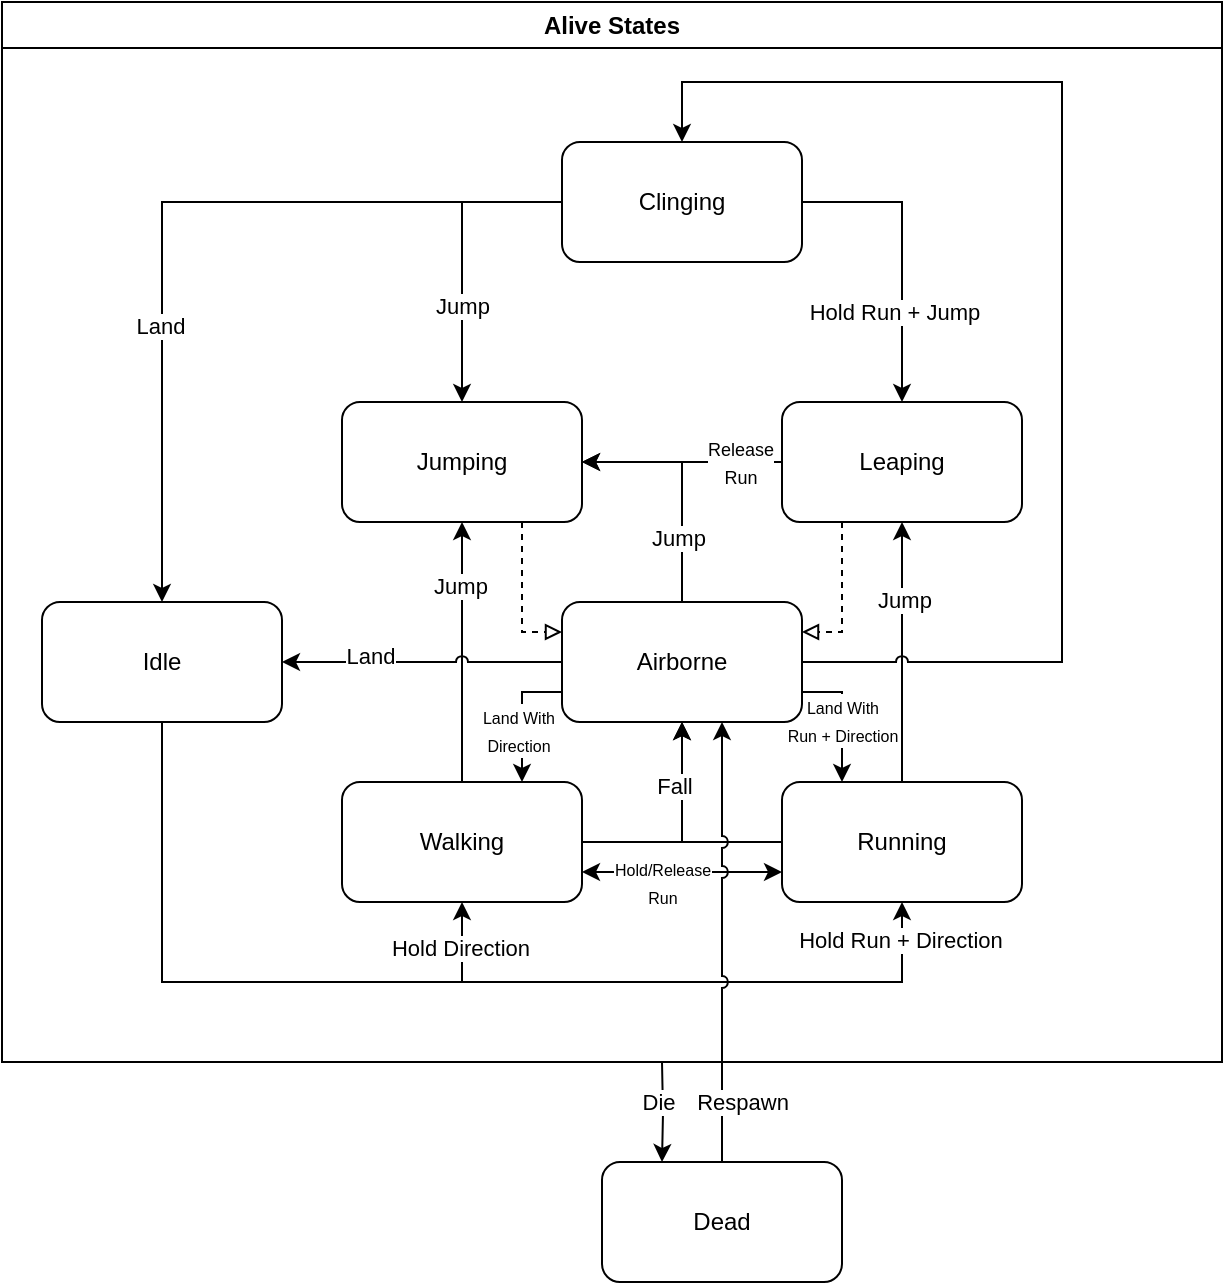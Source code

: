 <mxfile version="26.1.3">
  <diagram name="Pagina-1" id="75riPtHZIZuyYw4rPMqo">
    <mxGraphModel dx="1259" dy="699" grid="1" gridSize="10" guides="1" tooltips="1" connect="1" arrows="1" fold="1" page="1" pageScale="1" pageWidth="827" pageHeight="1169" math="0" shadow="0">
      <root>
        <mxCell id="0" />
        <mxCell id="1" parent="0" />
        <mxCell id="wvFnFIh77iChY-fpM24G-20" style="edgeStyle=orthogonalEdgeStyle;rounded=0;orthogonalLoop=1;jettySize=auto;html=1;exitX=0.5;exitY=1;exitDx=0;exitDy=0;entryX=0.5;entryY=1;entryDx=0;entryDy=0;" edge="1" parent="1" source="wvFnFIh77iChY-fpM24G-1" target="wvFnFIh77iChY-fpM24G-2">
          <mxGeometry relative="1" as="geometry">
            <Array as="points">
              <mxPoint x="270" y="860" />
              <mxPoint x="420" y="860" />
            </Array>
          </mxGeometry>
        </mxCell>
        <mxCell id="wvFnFIh77iChY-fpM24G-41" value="Hold Direction" style="edgeLabel;html=1;align=center;verticalAlign=middle;resizable=0;points=[];" vertex="1" connectable="0" parent="wvFnFIh77iChY-fpM24G-20">
          <mxGeometry x="0.856" y="1" relative="1" as="geometry">
            <mxPoint as="offset" />
          </mxGeometry>
        </mxCell>
        <mxCell id="wvFnFIh77iChY-fpM24G-21" style="edgeStyle=orthogonalEdgeStyle;rounded=0;orthogonalLoop=1;jettySize=auto;html=1;exitX=0.5;exitY=1;exitDx=0;exitDy=0;entryX=0.5;entryY=1;entryDx=0;entryDy=0;" edge="1" parent="1" source="wvFnFIh77iChY-fpM24G-1" target="wvFnFIh77iChY-fpM24G-3">
          <mxGeometry relative="1" as="geometry">
            <Array as="points">
              <mxPoint x="270" y="860" />
              <mxPoint x="640" y="860" />
            </Array>
          </mxGeometry>
        </mxCell>
        <mxCell id="wvFnFIh77iChY-fpM24G-42" value="Hold Run + Direction" style="edgeLabel;html=1;align=center;verticalAlign=middle;resizable=0;points=[];" vertex="1" connectable="0" parent="wvFnFIh77iChY-fpM24G-21">
          <mxGeometry x="0.929" y="1" relative="1" as="geometry">
            <mxPoint as="offset" />
          </mxGeometry>
        </mxCell>
        <mxCell id="wvFnFIh77iChY-fpM24G-1" value="Idle" style="rounded=1;whiteSpace=wrap;html=1;" vertex="1" parent="1">
          <mxGeometry x="210" y="670" width="120" height="60" as="geometry" />
        </mxCell>
        <mxCell id="wvFnFIh77iChY-fpM24G-11" style="edgeStyle=orthogonalEdgeStyle;rounded=0;orthogonalLoop=1;jettySize=auto;html=1;exitX=0.5;exitY=0;exitDx=0;exitDy=0;" edge="1" parent="1" source="wvFnFIh77iChY-fpM24G-2" target="wvFnFIh77iChY-fpM24G-4">
          <mxGeometry relative="1" as="geometry" />
        </mxCell>
        <mxCell id="wvFnFIh77iChY-fpM24G-38" value="Jump" style="edgeLabel;html=1;align=center;verticalAlign=middle;resizable=0;points=[];" vertex="1" connectable="0" parent="wvFnFIh77iChY-fpM24G-11">
          <mxGeometry x="0.506" y="1" relative="1" as="geometry">
            <mxPoint as="offset" />
          </mxGeometry>
        </mxCell>
        <mxCell id="wvFnFIh77iChY-fpM24G-12" style="edgeStyle=orthogonalEdgeStyle;rounded=0;orthogonalLoop=1;jettySize=auto;html=1;exitX=1;exitY=0.5;exitDx=0;exitDy=0;entryX=0.5;entryY=1;entryDx=0;entryDy=0;" edge="1" parent="1" source="wvFnFIh77iChY-fpM24G-2" target="wvFnFIh77iChY-fpM24G-9">
          <mxGeometry relative="1" as="geometry" />
        </mxCell>
        <mxCell id="wvFnFIh77iChY-fpM24G-31" style="edgeStyle=orthogonalEdgeStyle;rounded=0;orthogonalLoop=1;jettySize=auto;html=1;exitX=1;exitY=0.75;exitDx=0;exitDy=0;entryX=0;entryY=0.75;entryDx=0;entryDy=0;startArrow=classic;startFill=1;" edge="1" parent="1" source="wvFnFIh77iChY-fpM24G-2" target="wvFnFIh77iChY-fpM24G-3">
          <mxGeometry relative="1" as="geometry" />
        </mxCell>
        <mxCell id="wvFnFIh77iChY-fpM24G-32" value="&lt;font style=&quot;font-size: 8px;&quot;&gt;Hold/Release&lt;br&gt;Run&lt;/font&gt;" style="edgeLabel;html=1;align=center;verticalAlign=middle;resizable=0;points=[];" vertex="1" connectable="0" parent="wvFnFIh77iChY-fpM24G-31">
          <mxGeometry x="-0.12" y="1" relative="1" as="geometry">
            <mxPoint x="-4" y="6" as="offset" />
          </mxGeometry>
        </mxCell>
        <mxCell id="wvFnFIh77iChY-fpM24G-2" value="Walking" style="rounded=1;whiteSpace=wrap;html=1;" vertex="1" parent="1">
          <mxGeometry x="360" y="760" width="120" height="60" as="geometry" />
        </mxCell>
        <mxCell id="wvFnFIh77iChY-fpM24G-10" style="edgeStyle=orthogonalEdgeStyle;rounded=0;orthogonalLoop=1;jettySize=auto;html=1;exitX=0.5;exitY=0;exitDx=0;exitDy=0;" edge="1" parent="1" source="wvFnFIh77iChY-fpM24G-3" target="wvFnFIh77iChY-fpM24G-5">
          <mxGeometry relative="1" as="geometry" />
        </mxCell>
        <mxCell id="wvFnFIh77iChY-fpM24G-37" value="Jump" style="edgeLabel;html=1;align=center;verticalAlign=middle;resizable=0;points=[];" vertex="1" connectable="0" parent="wvFnFIh77iChY-fpM24G-10">
          <mxGeometry x="0.399" y="-1" relative="1" as="geometry">
            <mxPoint as="offset" />
          </mxGeometry>
        </mxCell>
        <mxCell id="wvFnFIh77iChY-fpM24G-13" style="edgeStyle=orthogonalEdgeStyle;rounded=0;orthogonalLoop=1;jettySize=auto;html=1;exitX=0;exitY=0.5;exitDx=0;exitDy=0;" edge="1" parent="1" source="wvFnFIh77iChY-fpM24G-3" target="wvFnFIh77iChY-fpM24G-9">
          <mxGeometry relative="1" as="geometry" />
        </mxCell>
        <mxCell id="wvFnFIh77iChY-fpM24G-34" value="Fall" style="edgeLabel;html=1;align=center;verticalAlign=middle;resizable=0;points=[];" vertex="1" connectable="0" parent="wvFnFIh77iChY-fpM24G-13">
          <mxGeometry x="0.416" y="4" relative="1" as="geometry">
            <mxPoint as="offset" />
          </mxGeometry>
        </mxCell>
        <mxCell id="wvFnFIh77iChY-fpM24G-3" value="Running" style="rounded=1;whiteSpace=wrap;html=1;" vertex="1" parent="1">
          <mxGeometry x="580" y="760" width="120" height="60" as="geometry" />
        </mxCell>
        <mxCell id="wvFnFIh77iChY-fpM24G-48" style="edgeStyle=orthogonalEdgeStyle;rounded=0;orthogonalLoop=1;jettySize=auto;html=1;exitX=0.75;exitY=1;exitDx=0;exitDy=0;entryX=0;entryY=0.25;entryDx=0;entryDy=0;dashed=1;endArrow=block;endFill=0;" edge="1" parent="1" source="wvFnFIh77iChY-fpM24G-4" target="wvFnFIh77iChY-fpM24G-9">
          <mxGeometry relative="1" as="geometry" />
        </mxCell>
        <mxCell id="wvFnFIh77iChY-fpM24G-4" value="Jumping" style="rounded=1;whiteSpace=wrap;html=1;" vertex="1" parent="1">
          <mxGeometry x="360" y="570" width="120" height="60" as="geometry" />
        </mxCell>
        <mxCell id="wvFnFIh77iChY-fpM24G-16" style="edgeStyle=orthogonalEdgeStyle;rounded=0;orthogonalLoop=1;jettySize=auto;html=1;exitX=0;exitY=0.5;exitDx=0;exitDy=0;" edge="1" parent="1" source="wvFnFIh77iChY-fpM24G-5" target="wvFnFIh77iChY-fpM24G-4">
          <mxGeometry relative="1" as="geometry" />
        </mxCell>
        <mxCell id="wvFnFIh77iChY-fpM24G-35" value="&lt;font style=&quot;font-size: 9px;&quot;&gt;Release&lt;br&gt;Run&lt;/font&gt;" style="edgeLabel;html=1;align=center;verticalAlign=middle;resizable=0;points=[];" vertex="1" connectable="0" parent="wvFnFIh77iChY-fpM24G-16">
          <mxGeometry x="-0.58" y="-3" relative="1" as="geometry">
            <mxPoint y="3" as="offset" />
          </mxGeometry>
        </mxCell>
        <mxCell id="wvFnFIh77iChY-fpM24G-47" style="edgeStyle=orthogonalEdgeStyle;rounded=0;orthogonalLoop=1;jettySize=auto;html=1;exitX=0.25;exitY=1;exitDx=0;exitDy=0;entryX=1;entryY=0.25;entryDx=0;entryDy=0;dashed=1;endArrow=block;endFill=0;" edge="1" parent="1" source="wvFnFIh77iChY-fpM24G-5" target="wvFnFIh77iChY-fpM24G-9">
          <mxGeometry relative="1" as="geometry" />
        </mxCell>
        <mxCell id="wvFnFIh77iChY-fpM24G-5" value="Leaping" style="rounded=1;whiteSpace=wrap;html=1;" vertex="1" parent="1">
          <mxGeometry x="580" y="570" width="120" height="60" as="geometry" />
        </mxCell>
        <mxCell id="wvFnFIh77iChY-fpM24G-25" style="edgeStyle=orthogonalEdgeStyle;rounded=0;orthogonalLoop=1;jettySize=auto;html=1;exitX=0.5;exitY=0;exitDx=0;exitDy=0;entryX=0.5;entryY=1;entryDx=0;entryDy=0;jumpStyle=arc;" edge="1" parent="1" source="wvFnFIh77iChY-fpM24G-7">
          <mxGeometry relative="1" as="geometry">
            <mxPoint x="550" y="730" as="targetPoint" />
          </mxGeometry>
        </mxCell>
        <mxCell id="wvFnFIh77iChY-fpM24G-43" value="Respawn" style="edgeLabel;html=1;align=center;verticalAlign=middle;resizable=0;points=[];" vertex="1" connectable="0" parent="wvFnFIh77iChY-fpM24G-25">
          <mxGeometry x="-0.702" y="2" relative="1" as="geometry">
            <mxPoint x="12" y="3" as="offset" />
          </mxGeometry>
        </mxCell>
        <mxCell id="wvFnFIh77iChY-fpM24G-7" value="Dead" style="rounded=1;whiteSpace=wrap;html=1;" vertex="1" parent="1">
          <mxGeometry x="490" y="950" width="120" height="60" as="geometry" />
        </mxCell>
        <mxCell id="wvFnFIh77iChY-fpM24G-17" style="edgeStyle=orthogonalEdgeStyle;rounded=0;orthogonalLoop=1;jettySize=auto;html=1;exitX=0;exitY=0.5;exitDx=0;exitDy=0;entryX=0.5;entryY=0;entryDx=0;entryDy=0;" edge="1" parent="1" source="wvFnFIh77iChY-fpM24G-8" target="wvFnFIh77iChY-fpM24G-4">
          <mxGeometry relative="1" as="geometry" />
        </mxCell>
        <mxCell id="wvFnFIh77iChY-fpM24G-39" value="Jump" style="edgeLabel;html=1;align=center;verticalAlign=middle;resizable=0;points=[];" vertex="1" connectable="0" parent="wvFnFIh77iChY-fpM24G-17">
          <mxGeometry x="0.361" relative="1" as="geometry">
            <mxPoint as="offset" />
          </mxGeometry>
        </mxCell>
        <mxCell id="wvFnFIh77iChY-fpM24G-18" style="edgeStyle=orthogonalEdgeStyle;rounded=0;orthogonalLoop=1;jettySize=auto;html=1;exitX=1;exitY=0.5;exitDx=0;exitDy=0;entryX=0.5;entryY=0;entryDx=0;entryDy=0;" edge="1" parent="1" source="wvFnFIh77iChY-fpM24G-8" target="wvFnFIh77iChY-fpM24G-5">
          <mxGeometry relative="1" as="geometry" />
        </mxCell>
        <mxCell id="wvFnFIh77iChY-fpM24G-40" value="Hold Run + Jump" style="edgeLabel;html=1;align=center;verticalAlign=middle;resizable=0;points=[];" vertex="1" connectable="0" parent="wvFnFIh77iChY-fpM24G-18">
          <mxGeometry x="0.401" y="-4" relative="1" as="geometry">
            <mxPoint as="offset" />
          </mxGeometry>
        </mxCell>
        <mxCell id="wvFnFIh77iChY-fpM24G-19" style="edgeStyle=orthogonalEdgeStyle;rounded=0;orthogonalLoop=1;jettySize=auto;html=1;exitX=0;exitY=0.5;exitDx=0;exitDy=0;" edge="1" parent="1" source="wvFnFIh77iChY-fpM24G-8" target="wvFnFIh77iChY-fpM24G-1">
          <mxGeometry relative="1" as="geometry" />
        </mxCell>
        <mxCell id="wvFnFIh77iChY-fpM24G-30" value="Land" style="edgeLabel;html=1;align=center;verticalAlign=middle;resizable=0;points=[];" vertex="1" connectable="0" parent="wvFnFIh77iChY-fpM24G-19">
          <mxGeometry x="0.31" y="-1" relative="1" as="geometry">
            <mxPoint as="offset" />
          </mxGeometry>
        </mxCell>
        <mxCell id="wvFnFIh77iChY-fpM24G-8" value="Clinging" style="rounded=1;whiteSpace=wrap;html=1;" vertex="1" parent="1">
          <mxGeometry x="470" y="440" width="120" height="60" as="geometry" />
        </mxCell>
        <mxCell id="wvFnFIh77iChY-fpM24G-15" style="edgeStyle=orthogonalEdgeStyle;rounded=0;orthogonalLoop=1;jettySize=auto;html=1;exitX=0.5;exitY=0;exitDx=0;exitDy=0;entryX=1;entryY=0.5;entryDx=0;entryDy=0;" edge="1" parent="1" source="wvFnFIh77iChY-fpM24G-9" target="wvFnFIh77iChY-fpM24G-4">
          <mxGeometry relative="1" as="geometry" />
        </mxCell>
        <mxCell id="wvFnFIh77iChY-fpM24G-36" value="Jump" style="edgeLabel;html=1;align=center;verticalAlign=middle;resizable=0;points=[];" vertex="1" connectable="0" parent="wvFnFIh77iChY-fpM24G-15">
          <mxGeometry x="-0.468" y="2" relative="1" as="geometry">
            <mxPoint as="offset" />
          </mxGeometry>
        </mxCell>
        <mxCell id="wvFnFIh77iChY-fpM24G-22" style="edgeStyle=orthogonalEdgeStyle;rounded=0;orthogonalLoop=1;jettySize=auto;html=1;exitX=0;exitY=0.5;exitDx=0;exitDy=0;jumpStyle=arc;" edge="1" parent="1" source="wvFnFIh77iChY-fpM24G-9" target="wvFnFIh77iChY-fpM24G-1">
          <mxGeometry relative="1" as="geometry" />
        </mxCell>
        <mxCell id="wvFnFIh77iChY-fpM24G-45" value="Land" style="edgeLabel;html=1;align=center;verticalAlign=middle;resizable=0;points=[];" vertex="1" connectable="0" parent="wvFnFIh77iChY-fpM24G-22">
          <mxGeometry x="0.371" y="-3" relative="1" as="geometry">
            <mxPoint as="offset" />
          </mxGeometry>
        </mxCell>
        <mxCell id="wvFnFIh77iChY-fpM24G-23" style="edgeStyle=orthogonalEdgeStyle;rounded=0;orthogonalLoop=1;jettySize=auto;html=1;exitX=1;exitY=0.5;exitDx=0;exitDy=0;entryX=0.5;entryY=0;entryDx=0;entryDy=0;jumpStyle=arc;" edge="1" parent="1" source="wvFnFIh77iChY-fpM24G-9" target="wvFnFIh77iChY-fpM24G-8">
          <mxGeometry relative="1" as="geometry">
            <Array as="points">
              <mxPoint x="720" y="700" />
              <mxPoint x="720" y="410" />
              <mxPoint x="530" y="410" />
            </Array>
          </mxGeometry>
        </mxCell>
        <mxCell id="wvFnFIh77iChY-fpM24G-49" style="edgeStyle=orthogonalEdgeStyle;rounded=0;orthogonalLoop=1;jettySize=auto;html=1;exitX=0;exitY=0.75;exitDx=0;exitDy=0;entryX=0.75;entryY=0;entryDx=0;entryDy=0;" edge="1" parent="1" source="wvFnFIh77iChY-fpM24G-9" target="wvFnFIh77iChY-fpM24G-2">
          <mxGeometry relative="1" as="geometry" />
        </mxCell>
        <mxCell id="wvFnFIh77iChY-fpM24G-50" value="&lt;font style=&quot;font-size: 8px;&quot;&gt;Land With&lt;br&gt;Direction&lt;/font&gt;" style="edgeLabel;html=1;align=center;verticalAlign=middle;resizable=0;points=[];" vertex="1" connectable="0" parent="wvFnFIh77iChY-fpM24G-49">
          <mxGeometry x="0.203" y="-2" relative="1" as="geometry">
            <mxPoint as="offset" />
          </mxGeometry>
        </mxCell>
        <mxCell id="wvFnFIh77iChY-fpM24G-51" style="edgeStyle=orthogonalEdgeStyle;rounded=0;orthogonalLoop=1;jettySize=auto;html=1;exitX=1;exitY=0.75;exitDx=0;exitDy=0;entryX=0.25;entryY=0;entryDx=0;entryDy=0;" edge="1" parent="1" source="wvFnFIh77iChY-fpM24G-9" target="wvFnFIh77iChY-fpM24G-3">
          <mxGeometry relative="1" as="geometry" />
        </mxCell>
        <mxCell id="wvFnFIh77iChY-fpM24G-52" value="&lt;font style=&quot;font-size: 8px;&quot;&gt;Land With &lt;br&gt;Run + Direction&lt;/font&gt;" style="edgeLabel;html=1;align=center;verticalAlign=middle;resizable=0;points=[];" vertex="1" connectable="0" parent="wvFnFIh77iChY-fpM24G-51">
          <mxGeometry x="0.049" relative="1" as="geometry">
            <mxPoint as="offset" />
          </mxGeometry>
        </mxCell>
        <mxCell id="wvFnFIh77iChY-fpM24G-9" value="Airborne" style="rounded=1;whiteSpace=wrap;html=1;" vertex="1" parent="1">
          <mxGeometry x="470" y="670" width="120" height="60" as="geometry" />
        </mxCell>
        <mxCell id="wvFnFIh77iChY-fpM24G-29" style="edgeStyle=orthogonalEdgeStyle;rounded=0;orthogonalLoop=1;jettySize=auto;html=1;entryX=0.25;entryY=0;entryDx=0;entryDy=0;" edge="1" parent="1" target="wvFnFIh77iChY-fpM24G-7">
          <mxGeometry relative="1" as="geometry">
            <mxPoint x="520" y="900" as="sourcePoint" />
          </mxGeometry>
        </mxCell>
        <mxCell id="wvFnFIh77iChY-fpM24G-44" value="Die" style="edgeLabel;html=1;align=center;verticalAlign=middle;resizable=0;points=[];" vertex="1" connectable="0" parent="wvFnFIh77iChY-fpM24G-29">
          <mxGeometry x="0.172" y="-2" relative="1" as="geometry">
            <mxPoint y="-9" as="offset" />
          </mxGeometry>
        </mxCell>
        <mxCell id="wvFnFIh77iChY-fpM24G-27" value="Alive States" style="swimlane;whiteSpace=wrap;html=1;startSize=23;" vertex="1" parent="1">
          <mxGeometry x="190" y="370" width="610" height="530" as="geometry" />
        </mxCell>
      </root>
    </mxGraphModel>
  </diagram>
</mxfile>
